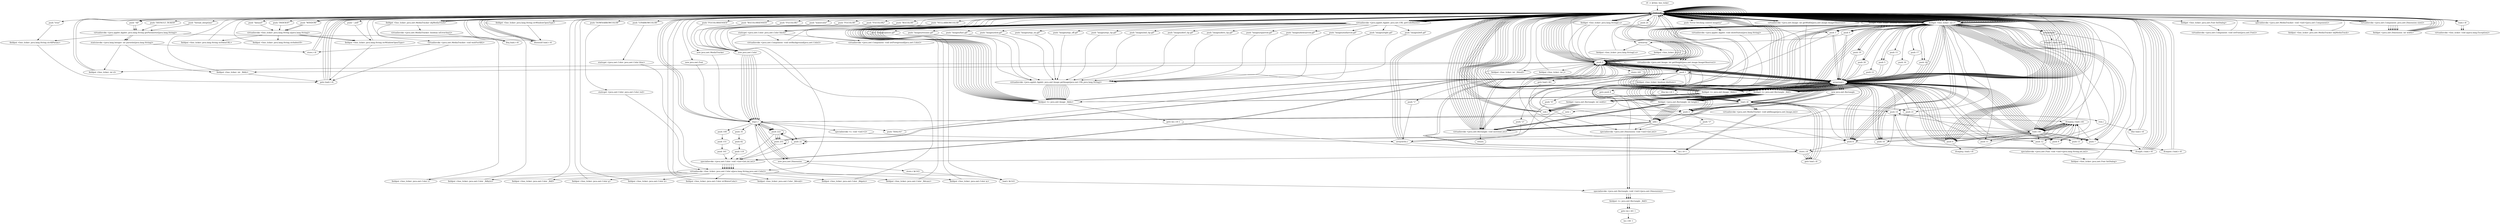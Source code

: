 digraph "" {
    "r0 := @this: bse_ticker"
    "load.r r0"
    "r0 := @this: bse_ticker"->"load.r r0";
    "push 0"
    "load.r r0"->"push 0";
    "fieldput <bse_ticker: int _fldnull>"
    "push 0"->"fieldput <bse_ticker: int _fldnull>";
    "fieldput <bse_ticker: int _fldnull>"->"load.r r0";
    "load.r r0"->"push 0";
    "fieldput <bse_ticker: int j>"
    "push 0"->"fieldput <bse_ticker: int j>";
    "fieldput <bse_ticker: int j>"->"load.r r0";
    "load.r r0"->"push 0";
    "fieldput <bse_ticker: int d>"
    "push 0"->"fieldput <bse_ticker: int d>";
    "fieldput <bse_ticker: int d>"->"load.r r0";
    "load.r r0"->"push 0";
    "fieldput <bse_ticker: int _flddo>"
    "push 0"->"fieldput <bse_ticker: int _flddo>";
    "fieldput <bse_ticker: int _flddo>"->"load.r r0";
    "push \"All\""
    "load.r r0"->"push \"All\"";
    "virtualinvoke <java.applet.Applet: java.lang.String getParameter(java.lang.String)>"
    "push \"All\""->"virtualinvoke <java.applet.Applet: java.lang.String getParameter(java.lang.String)>";
    "ifnonnull load.r r0"
    "virtualinvoke <java.applet.Applet: java.lang.String getParameter(java.lang.String)>"->"ifnonnull load.r r0";
    "ifnonnull load.r r0"->"load.r r0";
    "push \"true\""
    "load.r r0"->"push \"true\"";
    "fieldput <bse_ticker: java.lang.String strAllParam>"
    "push \"true\""->"fieldput <bse_ticker: java.lang.String strAllParam>";
    "goto load.r r0"
    "fieldput <bse_ticker: java.lang.String strAllParam>"->"goto load.r r0";
    "goto load.r r0"->"load.r r0";
    "load.r r0"->"load.r r0";
    "push \"dataurl\""
    "load.r r0"->"push \"dataurl\"";
    "virtualinvoke <bse_ticker: java.lang.String a(java.lang.String)>"
    "push \"dataurl\""->"virtualinvoke <bse_ticker: java.lang.String a(java.lang.String)>";
    "fieldput <bse_ticker: java.lang.String strDataURL>"
    "virtualinvoke <bse_ticker: java.lang.String a(java.lang.String)>"->"fieldput <bse_ticker: java.lang.String strDataURL>";
    "fieldput <bse_ticker: java.lang.String strDataURL>"->"load.r r0";
    "load.r r0"->"load.r r0";
    "push \"INDEXOF\""
    "load.r r0"->"push \"INDEXOF\"";
    "push \"INDEXOF\""->"virtualinvoke <bse_ticker: java.lang.String a(java.lang.String)>";
    "fieldput <bse_ticker: java.lang.String strIndexOf>"
    "virtualinvoke <bse_ticker: java.lang.String a(java.lang.String)>"->"fieldput <bse_ticker: java.lang.String strIndexOf>";
    "fieldput <bse_ticker: java.lang.String strIndexOf>"->"load.r r0";
    "load.r r0"->"load.r r0";
    "push \"UPARROWCOLOR\""
    "load.r r0"->"push \"UPARROWCOLOR\"";
    "staticget <java.awt.Color: java.awt.Color blue>"
    "push \"UPARROWCOLOR\""->"staticget <java.awt.Color: java.awt.Color blue>";
    "virtualinvoke <bse_ticker: java.awt.Color a(java.lang.String,java.awt.Color)>"
    "staticget <java.awt.Color: java.awt.Color blue>"->"virtualinvoke <bse_ticker: java.awt.Color a(java.lang.String,java.awt.Color)>";
    "fieldput <bse_ticker: java.awt.Color i>"
    "virtualinvoke <bse_ticker: java.awt.Color a(java.lang.String,java.awt.Color)>"->"fieldput <bse_ticker: java.awt.Color i>";
    "fieldput <bse_ticker: java.awt.Color i>"->"load.r r0";
    "load.r r0"->"load.r r0";
    "push \"DOWNARROWCOLOR\""
    "load.r r0"->"push \"DOWNARROWCOLOR\"";
    "staticget <java.awt.Color: java.awt.Color red>"
    "push \"DOWNARROWCOLOR\""->"staticget <java.awt.Color: java.awt.Color red>";
    "staticget <java.awt.Color: java.awt.Color red>"->"virtualinvoke <bse_ticker: java.awt.Color a(java.lang.String,java.awt.Color)>";
    "fieldput <bse_ticker: java.awt.Color _fldbyte>"
    "virtualinvoke <bse_ticker: java.awt.Color a(java.lang.String,java.awt.Color)>"->"fieldput <bse_ticker: java.awt.Color _fldbyte>";
    "fieldput <bse_ticker: java.awt.Color _fldbyte>"->"load.r r0";
    "load.r r0"->"load.r r0";
    "push \"NULLARROWCOLOR\""
    "load.r r0"->"push \"NULLARROWCOLOR\"";
    "staticget <java.awt.Color: java.awt.Color black>"
    "push \"NULLARROWCOLOR\""->"staticget <java.awt.Color: java.awt.Color black>";
    "staticget <java.awt.Color: java.awt.Color black>"->"virtualinvoke <bse_ticker: java.awt.Color a(java.lang.String,java.awt.Color)>";
    "fieldput <bse_ticker: java.awt.Color _fldif>"
    "virtualinvoke <bse_ticker: java.awt.Color a(java.lang.String,java.awt.Color)>"->"fieldput <bse_ticker: java.awt.Color _fldif>";
    "fieldput <bse_ticker: java.awt.Color _fldif>"->"load.r r0";
    "load.r r0"->"load.r r0";
    "push \"FGCOLOR\""
    "load.r r0"->"push \"FGCOLOR\"";
    "new java.awt.Color"
    "push \"FGCOLOR\""->"new java.awt.Color";
    "dup1.r"
    "new java.awt.Color"->"dup1.r";
    "push 222"
    "dup1.r"->"push 222";
    "push 255"
    "push 222"->"push 255";
    "push 255"->"push 0";
    "specialinvoke <java.awt.Color: void <init>(int,int,int)>"
    "push 0"->"specialinvoke <java.awt.Color: void <init>(int,int,int)>";
    "specialinvoke <java.awt.Color: void <init>(int,int,int)>"->"virtualinvoke <bse_ticker: java.awt.Color a(java.lang.String,java.awt.Color)>";
    "fieldput <bse_ticker: java.awt.Color q>"
    "virtualinvoke <bse_ticker: java.awt.Color a(java.lang.String,java.awt.Color)>"->"fieldput <bse_ticker: java.awt.Color q>";
    "fieldput <bse_ticker: java.awt.Color q>"->"load.r r0";
    "load.r r0"->"load.r r0";
    "push \"FGCOLOR1\""
    "load.r r0"->"push \"FGCOLOR1\"";
    "push \"FGCOLOR1\""->"new java.awt.Color";
    "new java.awt.Color"->"dup1.r";
    "push 22"
    "dup1.r"->"push 22";
    "push 22"->"push 222";
    "push 222"->"push 222";
    "push 222"->"specialinvoke <java.awt.Color: void <init>(int,int,int)>";
    "specialinvoke <java.awt.Color: void <init>(int,int,int)>"->"virtualinvoke <bse_ticker: java.awt.Color a(java.lang.String,java.awt.Color)>";
    "fieldput <bse_ticker: java.awt.Color b>"
    "virtualinvoke <bse_ticker: java.awt.Color a(java.lang.String,java.awt.Color)>"->"fieldput <bse_ticker: java.awt.Color b>";
    "fieldput <bse_ticker: java.awt.Color b>"->"load.r r0";
    "load.r r0"->"load.r r0";
    "push \"watercolor\""
    "load.r r0"->"push \"watercolor\"";
    "push \"watercolor\""->"new java.awt.Color";
    "new java.awt.Color"->"dup1.r";
    "dup1.r"->"push 222";
    "push 222"->"push 255";
    "push 255"->"push 0";
    "push 0"->"specialinvoke <java.awt.Color: void <init>(int,int,int)>";
    "specialinvoke <java.awt.Color: void <init>(int,int,int)>"->"virtualinvoke <bse_ticker: java.awt.Color a(java.lang.String,java.awt.Color)>";
    "fieldput <bse_ticker: java.awt.Color strWaterColor>"
    "virtualinvoke <bse_ticker: java.awt.Color a(java.lang.String,java.awt.Color)>"->"fieldput <bse_ticker: java.awt.Color strWaterColor>";
    "fieldput <bse_ticker: java.awt.Color strWaterColor>"->"load.r r0";
    "load.r r0"->"load.r r0";
    "push \"FGCOLOR2\""
    "load.r r0"->"push \"FGCOLOR2\"";
    "push \"FGCOLOR2\""->"new java.awt.Color";
    "new java.awt.Color"->"dup1.r";
    "dup1.r"->"push 222";
    "push 222"->"push 22";
    "push 22"->"push 22";
    "push 22"->"specialinvoke <java.awt.Color: void <init>(int,int,int)>";
    "specialinvoke <java.awt.Color: void <init>(int,int,int)>"->"virtualinvoke <bse_ticker: java.awt.Color a(java.lang.String,java.awt.Color)>";
    "fieldput <bse_ticker: java.awt.Color _fldvoid>"
    "virtualinvoke <bse_ticker: java.awt.Color a(java.lang.String,java.awt.Color)>"->"fieldput <bse_ticker: java.awt.Color _fldvoid>";
    "fieldput <bse_ticker: java.awt.Color _fldvoid>"->"load.r r0";
    "load.r r0"->"load.r r0";
    "push \"BGCOLOR\""
    "load.r r0"->"push \"BGCOLOR\"";
    "push \"BGCOLOR\""->"new java.awt.Color";
    "new java.awt.Color"->"dup1.r";
    "push 100"
    "dup1.r"->"push 100";
    "push 151"
    "push 100"->"push 151";
    "push 161"
    "push 151"->"push 161";
    "push 161"->"specialinvoke <java.awt.Color: void <init>(int,int,int)>";
    "specialinvoke <java.awt.Color: void <init>(int,int,int)>"->"virtualinvoke <bse_ticker: java.awt.Color a(java.lang.String,java.awt.Color)>";
    "fieldput <bse_ticker: java.awt.Color _fldgoto>"
    "virtualinvoke <bse_ticker: java.awt.Color a(java.lang.String,java.awt.Color)>"->"fieldput <bse_ticker: java.awt.Color _fldgoto>";
    "fieldput <bse_ticker: java.awt.Color _fldgoto>"->"load.r r0";
    "load.r r0"->"load.r r0";
    "push \"FGCOLORSENSEX\""
    "load.r r0"->"push \"FGCOLORSENSEX\"";
    "push \"FGCOLORSENSEX\""->"new java.awt.Color";
    "new java.awt.Color"->"dup1.r";
    "dup1.r"->"push 222";
    "push 222"->"push 255";
    "push 255"->"push 255";
    "push 255"->"specialinvoke <java.awt.Color: void <init>(int,int,int)>";
    "specialinvoke <java.awt.Color: void <init>(int,int,int)>"->"virtualinvoke <bse_ticker: java.awt.Color a(java.lang.String,java.awt.Color)>";
    "fieldput <bse_ticker: java.awt.Color _fldcase>"
    "virtualinvoke <bse_ticker: java.awt.Color a(java.lang.String,java.awt.Color)>"->"fieldput <bse_ticker: java.awt.Color _fldcase>";
    "fieldput <bse_ticker: java.awt.Color _fldcase>"->"load.r r0";
    "load.r r0"->"load.r r0";
    "push \"BGCOLORSENSEX\""
    "load.r r0"->"push \"BGCOLORSENSEX\"";
    "push \"BGCOLORSENSEX\""->"new java.awt.Color";
    "new java.awt.Color"->"dup1.r";
    "push 35"
    "dup1.r"->"push 35";
    "push 82"
    "push 35"->"push 82";
    "push 119"
    "push 82"->"push 119";
    "push 119"->"specialinvoke <java.awt.Color: void <init>(int,int,int)>";
    "specialinvoke <java.awt.Color: void <init>(int,int,int)>"->"virtualinvoke <bse_ticker: java.awt.Color a(java.lang.String,java.awt.Color)>";
    "fieldput <bse_ticker: java.awt.Color m>"
    "virtualinvoke <bse_ticker: java.awt.Color a(java.lang.String,java.awt.Color)>"->"fieldput <bse_ticker: java.awt.Color m>";
    "fieldput <bse_ticker: java.awt.Color m>"->"load.r r0";
    "push 4"
    "load.r r0"->"push 4";
    "newarray"
    "push 4"->"newarray";
    "fieldput <bse_ticker: java.lang.String[] a>"
    "newarray"->"fieldput <bse_ticker: java.lang.String[] a>";
    "fieldput <bse_ticker: java.lang.String[] a>"->"load.r r0";
    "fieldget <bse_ticker: java.lang.String[] a>"
    "load.r r0"->"fieldget <bse_ticker: java.lang.String[] a>";
    "fieldget <bse_ticker: java.lang.String[] a>"->"push 0";
    "push \"1\""
    "push 0"->"push \"1\"";
    "arraywrite.r"
    "push \"1\""->"arraywrite.r";
    "arraywrite.r"->"load.r r0";
    "load.r r0"->"fieldget <bse_ticker: java.lang.String[] a>";
    "push 1"
    "fieldget <bse_ticker: java.lang.String[] a>"->"push 1";
    "push \"2\""
    "push 1"->"push \"2\"";
    "push \"2\""->"arraywrite.r";
    "arraywrite.r"->"load.r r0";
    "load.r r0"->"fieldget <bse_ticker: java.lang.String[] a>";
    "push 2"
    "fieldget <bse_ticker: java.lang.String[] a>"->"push 2";
    "push \"3\""
    "push 2"->"push \"3\"";
    "push \"3\""->"arraywrite.r";
    "arraywrite.r"->"load.r r0";
    "load.r r0"->"fieldget <bse_ticker: java.lang.String[] a>";
    "push 3"
    "fieldget <bse_ticker: java.lang.String[] a>"->"push 3";
    "push \"4\""
    "push 3"->"push \"4\"";
    "push \"4\""->"arraywrite.r";
    "arraywrite.r"->"load.r r0";
    "load.r r0"->"load.r r0";
    "push \"WINDOW\""
    "load.r r0"->"push \"WINDOW\"";
    "push \"WINDOW\""->"virtualinvoke <bse_ticker: java.lang.String a(java.lang.String)>";
    "fieldput <bse_ticker: java.lang.String strWindowOpenType>"
    "virtualinvoke <bse_ticker: java.lang.String a(java.lang.String)>"->"fieldput <bse_ticker: java.lang.String strWindowOpenType>";
    "fieldput <bse_ticker: java.lang.String strWindowOpenType>"->"load.r r0";
    "fieldget <bse_ticker: java.lang.String strWindowOpenType>"
    "load.r r0"->"fieldget <bse_ticker: java.lang.String strWindowOpenType>";
    "fieldget <bse_ticker: java.lang.String strWindowOpenType>"->"ifnonnull load.r r0";
    "ifnonnull load.r r0"->"load.r r0";
    "push \"_self\""
    "load.r r0"->"push \"_self\"";
    "push \"_self\""->"fieldput <bse_ticker: java.lang.String strWindowOpenType>";
    "fieldput <bse_ticker: java.lang.String strWindowOpenType>"->"goto load.r r0";
    "goto load.r r0"->"load.r r0";
    "load.r r0"->"load.r r0";
    "push \"DEFAULT_TICKER\""
    "load.r r0"->"push \"DEFAULT_TICKER\"";
    "push \"DEFAULT_TICKER\""->"virtualinvoke <java.applet.Applet: java.lang.String getParameter(java.lang.String)>";
    "staticinvoke <java.lang.Integer: int parseInt(java.lang.String)>"
    "virtualinvoke <java.applet.Applet: java.lang.String getParameter(java.lang.String)>"->"staticinvoke <java.lang.Integer: int parseInt(java.lang.String)>";
    "staticinvoke <java.lang.Integer: int parseInt(java.lang.String)>"->"fieldput <bse_ticker: int d>";
    "fieldput <bse_ticker: int d>"->"load.r r0";
    "load.r r0"->"load.r r0";
    "push \"thread_sleeptime\""
    "load.r r0"->"push \"thread_sleeptime\"";
    "push \"thread_sleeptime\""->"virtualinvoke <java.applet.Applet: java.lang.String getParameter(java.lang.String)>";
    "virtualinvoke <java.applet.Applet: java.lang.String getParameter(java.lang.String)>"->"staticinvoke <java.lang.Integer: int parseInt(java.lang.String)>";
    "staticinvoke <java.lang.Integer: int parseInt(java.lang.String)>"->"fieldput <bse_ticker: int _flddo>";
    "fieldput <bse_ticker: int _flddo>"->"goto load.r r0";
    "goto load.r r0"->"load.r r0";
    "new java.awt.Font"
    "load.r r0"->"new java.awt.Font";
    "new java.awt.Font"->"dup1.r";
    "push \"DIALOG\""
    "dup1.r"->"push \"DIALOG\"";
    "push \"DIALOG\""->"push 0";
    "push 12"
    "push 0"->"push 12";
    "specialinvoke <java.awt.Font: void <init>(java.lang.String,int,int)>"
    "push 12"->"specialinvoke <java.awt.Font: void <init>(java.lang.String,int,int)>";
    "fieldput <bse_ticker: java.awt.Font fntDialog>"
    "specialinvoke <java.awt.Font: void <init>(java.lang.String,int,int)>"->"fieldput <bse_ticker: java.awt.Font fntDialog>";
    "fieldput <bse_ticker: java.awt.Font fntDialog>"->"load.r r0";
    "load.r r0"->"load.r r0";
    "fieldget <bse_ticker: java.awt.Font fntDialog>"
    "load.r r0"->"fieldget <bse_ticker: java.awt.Font fntDialog>";
    "virtualinvoke <java.awt.Component: void setFont(java.awt.Font)>"
    "fieldget <bse_ticker: java.awt.Font fntDialog>"->"virtualinvoke <java.awt.Component: void setFont(java.awt.Font)>";
    "virtualinvoke <java.awt.Component: void setFont(java.awt.Font)>"->"load.r r0";
    "load.r r0"->"staticget <java.awt.Color: java.awt.Color black>";
    "virtualinvoke <java.awt.Component: void setBackground(java.awt.Color)>"
    "staticget <java.awt.Color: java.awt.Color black>"->"virtualinvoke <java.awt.Component: void setBackground(java.awt.Color)>";
    "virtualinvoke <java.awt.Component: void setBackground(java.awt.Color)>"->"load.r r0";
    "load.r r0"->"staticget <java.awt.Color: java.awt.Color black>";
    "virtualinvoke <java.awt.Component: void setForeground(java.awt.Color)>"
    "staticget <java.awt.Color: java.awt.Color black>"->"virtualinvoke <java.awt.Component: void setForeground(java.awt.Color)>";
    "virtualinvoke <java.awt.Component: void setForeground(java.awt.Color)>"->"load.r r0";
    "new java.awt.MediaTracker"
    "load.r r0"->"new java.awt.MediaTracker";
    "new java.awt.MediaTracker"->"dup1.r";
    "dup1.r"->"load.r r0";
    "specialinvoke <java.awt.MediaTracker: void <init>(java.awt.Component)>"
    "load.r r0"->"specialinvoke <java.awt.MediaTracker: void <init>(java.awt.Component)>";
    "fieldput <bse_ticker: java.awt.MediaTracker objMediaTrack>"
    "specialinvoke <java.awt.MediaTracker: void <init>(java.awt.Component)>"->"fieldput <bse_ticker: java.awt.MediaTracker objMediaTrack>";
    "fieldput <bse_ticker: java.awt.MediaTracker objMediaTrack>"->"load.r r0";
    "push 24"
    "load.r r0"->"push 24";
    "push 24"->"newarray";
    "fieldput <bse_ticker: c[] c>"
    "newarray"->"fieldput <bse_ticker: c[] c>";
    "fieldput <bse_ticker: c[] c>"->"push 0";
    "store.i i0"
    "push 0"->"store.i i0";
    "goto load.i i0"
    "store.i i0"->"goto load.i i0";
    "load.i i0"
    "goto load.i i0"->"load.i i0";
    "load.i i0"->"load.r r0";
    "fieldget <bse_ticker: c[] c>"
    "load.r r0"->"fieldget <bse_ticker: c[] c>";
    "arraylength"
    "fieldget <bse_ticker: c[] c>"->"arraylength";
    "ifcmplt.i load.r r0"
    "arraylength"->"ifcmplt.i load.r r0";
    "ifcmplt.i load.r r0"->"load.r r0";
    "load.r r0"->"fieldget <bse_ticker: c[] c>";
    "fieldget <bse_ticker: c[] c>"->"push 0";
    "arrayread.r"
    "push 0"->"arrayread.r";
    "arrayread.r"->"load.r r0";
    "load.r r0"->"load.r r0";
    "virtualinvoke <java.applet.Applet: java.net.URL getCodeBase()>"
    "load.r r0"->"virtualinvoke <java.applet.Applet: java.net.URL getCodeBase()>";
    "push \"images/right.gif\""
    "virtualinvoke <java.applet.Applet: java.net.URL getCodeBase()>"->"push \"images/right.gif\"";
    "virtualinvoke <java.applet.Applet: java.awt.Image getImage(java.net.URL,java.lang.String)>"
    "push \"images/right.gif\""->"virtualinvoke <java.applet.Applet: java.awt.Image getImage(java.net.URL,java.lang.String)>";
    "fieldput <c: java.awt.Image _flddo>"
    "virtualinvoke <java.applet.Applet: java.awt.Image getImage(java.net.URL,java.lang.String)>"->"fieldput <c: java.awt.Image _flddo>";
    "fieldput <c: java.awt.Image _flddo>"->"load.r r0";
    "load.r r0"->"fieldget <bse_ticker: c[] c>";
    "fieldget <bse_ticker: c[] c>"->"push 1";
    "push 1"->"arrayread.r";
    "arrayread.r"->"load.r r0";
    "load.r r0"->"load.r r0";
    "load.r r0"->"virtualinvoke <java.applet.Applet: java.net.URL getCodeBase()>";
    "push \"images/left.gif\""
    "virtualinvoke <java.applet.Applet: java.net.URL getCodeBase()>"->"push \"images/left.gif\"";
    "push \"images/left.gif\""->"virtualinvoke <java.applet.Applet: java.awt.Image getImage(java.net.URL,java.lang.String)>";
    "virtualinvoke <java.applet.Applet: java.awt.Image getImage(java.net.URL,java.lang.String)>"->"fieldput <c: java.awt.Image _flddo>";
    "fieldput <c: java.awt.Image _flddo>"->"load.r r0";
    "load.r r0"->"fieldget <bse_ticker: c[] c>";
    "fieldget <bse_ticker: c[] c>"->"push 2";
    "push 2"->"arrayread.r";
    "arrayread.r"->"load.r r0";
    "load.r r0"->"load.r r0";
    "load.r r0"->"virtualinvoke <java.applet.Applet: java.net.URL getCodeBase()>";
    "push \"images/pause.gif\""
    "virtualinvoke <java.applet.Applet: java.net.URL getCodeBase()>"->"push \"images/pause.gif\"";
    "push \"images/pause.gif\""->"virtualinvoke <java.applet.Applet: java.awt.Image getImage(java.net.URL,java.lang.String)>";
    "virtualinvoke <java.applet.Applet: java.awt.Image getImage(java.net.URL,java.lang.String)>"->"fieldput <c: java.awt.Image _flddo>";
    "fieldput <c: java.awt.Image _flddo>"->"load.r r0";
    "load.r r0"->"fieldget <bse_ticker: c[] c>";
    "fieldget <bse_ticker: c[] c>"->"push 3";
    "push 3"->"arrayread.r";
    "arrayread.r"->"load.r r0";
    "load.r r0"->"load.r r0";
    "load.r r0"->"virtualinvoke <java.applet.Applet: java.net.URL getCodeBase()>";
    "push \"images/resume.gif\""
    "virtualinvoke <java.applet.Applet: java.net.URL getCodeBase()>"->"push \"images/resume.gif\"";
    "push \"images/resume.gif\""->"virtualinvoke <java.applet.Applet: java.awt.Image getImage(java.net.URL,java.lang.String)>";
    "virtualinvoke <java.applet.Applet: java.awt.Image getImage(java.net.URL,java.lang.String)>"->"fieldput <c: java.awt.Image _flddo>";
    "fieldput <c: java.awt.Image _flddo>"->"load.r r0";
    "load.r r0"->"fieldget <bse_ticker: c[] c>";
    "fieldget <bse_ticker: c[] c>"->"push 4";
    "push 4"->"arrayread.r";
    "arrayread.r"->"load.r r0";
    "load.r r0"->"load.r r0";
    "load.r r0"->"virtualinvoke <java.applet.Applet: java.net.URL getCodeBase()>";
    "push \"images/fast.gif\""
    "virtualinvoke <java.applet.Applet: java.net.URL getCodeBase()>"->"push \"images/fast.gif\"";
    "push \"images/fast.gif\""->"virtualinvoke <java.applet.Applet: java.awt.Image getImage(java.net.URL,java.lang.String)>";
    "virtualinvoke <java.applet.Applet: java.awt.Image getImage(java.net.URL,java.lang.String)>"->"fieldput <c: java.awt.Image _flddo>";
    "fieldput <c: java.awt.Image _flddo>"->"load.r r0";
    "load.r r0"->"fieldget <bse_ticker: c[] c>";
    "push 5"
    "fieldget <bse_ticker: c[] c>"->"push 5";
    "push 5"->"arrayread.r";
    "arrayread.r"->"load.r r0";
    "load.r r0"->"load.r r0";
    "load.r r0"->"virtualinvoke <java.applet.Applet: java.net.URL getCodeBase()>";
    "push \"images/slow.gif\""
    "virtualinvoke <java.applet.Applet: java.net.URL getCodeBase()>"->"push \"images/slow.gif\"";
    "push \"images/slow.gif\""->"virtualinvoke <java.applet.Applet: java.awt.Image getImage(java.net.URL,java.lang.String)>";
    "virtualinvoke <java.applet.Applet: java.awt.Image getImage(java.net.URL,java.lang.String)>"->"fieldput <c: java.awt.Image _flddo>";
    "fieldput <c: java.awt.Image _flddo>"->"load.r r0";
    "load.r r0"->"fieldget <bse_ticker: c[] c>";
    "push 6"
    "fieldget <bse_ticker: c[] c>"->"push 6";
    "push 6"->"arrayread.r";
    "arrayread.r"->"load.r r0";
    "load.r r0"->"load.r r0";
    "load.r r0"->"virtualinvoke <java.applet.Applet: java.net.URL getCodeBase()>";
    "push \"images/equ_on.gif\""
    "virtualinvoke <java.applet.Applet: java.net.URL getCodeBase()>"->"push \"images/equ_on.gif\"";
    "push \"images/equ_on.gif\""->"virtualinvoke <java.applet.Applet: java.awt.Image getImage(java.net.URL,java.lang.String)>";
    "virtualinvoke <java.applet.Applet: java.awt.Image getImage(java.net.URL,java.lang.String)>"->"fieldput <c: java.awt.Image _flddo>";
    "fieldput <c: java.awt.Image _flddo>"->"load.r r0";
    "load.r r0"->"fieldget <bse_ticker: c[] c>";
    "push 7"
    "fieldget <bse_ticker: c[] c>"->"push 7";
    "push 7"->"arrayread.r";
    "arrayread.r"->"load.r r0";
    "load.r r0"->"load.r r0";
    "load.r r0"->"virtualinvoke <java.applet.Applet: java.net.URL getCodeBase()>";
    "push \"images/equ_off.gif\""
    "virtualinvoke <java.applet.Applet: java.net.URL getCodeBase()>"->"push \"images/equ_off.gif\"";
    "push \"images/equ_off.gif\""->"virtualinvoke <java.applet.Applet: java.awt.Image getImage(java.net.URL,java.lang.String)>";
    "virtualinvoke <java.applet.Applet: java.awt.Image getImage(java.net.URL,java.lang.String)>"->"fieldput <c: java.awt.Image _flddo>";
    "fieldput <c: java.awt.Image _flddo>"->"load.r r0";
    "load.r r0"->"fieldget <bse_ticker: c[] c>";
    "push 14"
    "fieldget <bse_ticker: c[] c>"->"push 14";
    "push 14"->"arrayread.r";
    "arrayread.r"->"load.r r0";
    "load.r r0"->"load.r r0";
    "load.r r0"->"virtualinvoke <java.applet.Applet: java.net.URL getCodeBase()>";
    "push \"images/equ_tip.gif\""
    "virtualinvoke <java.applet.Applet: java.net.URL getCodeBase()>"->"push \"images/equ_tip.gif\"";
    "push \"images/equ_tip.gif\""->"virtualinvoke <java.applet.Applet: java.awt.Image getImage(java.net.URL,java.lang.String)>";
    "virtualinvoke <java.applet.Applet: java.awt.Image getImage(java.net.URL,java.lang.String)>"->"fieldput <c: java.awt.Image _flddo>";
    "fieldput <c: java.awt.Image _flddo>"->"load.r r0";
    "load.r r0"->"fieldget <bse_ticker: c[] c>";
    "push 15"
    "fieldget <bse_ticker: c[] c>"->"push 15";
    "push 15"->"arrayread.r";
    "arrayread.r"->"load.r r0";
    "load.r r0"->"load.r r0";
    "load.r r0"->"virtualinvoke <java.applet.Applet: java.net.URL getCodeBase()>";
    "push \"images/ind_tip.gif\""
    "virtualinvoke <java.applet.Applet: java.net.URL getCodeBase()>"->"push \"images/ind_tip.gif\"";
    "push \"images/ind_tip.gif\""->"virtualinvoke <java.applet.Applet: java.awt.Image getImage(java.net.URL,java.lang.String)>";
    "virtualinvoke <java.applet.Applet: java.awt.Image getImage(java.net.URL,java.lang.String)>"->"fieldput <c: java.awt.Image _flddo>";
    "fieldput <c: java.awt.Image _flddo>"->"load.r r0";
    "load.r r0"->"fieldget <bse_ticker: c[] c>";
    "push 16"
    "fieldget <bse_ticker: c[] c>"->"push 16";
    "push 16"->"arrayread.r";
    "arrayread.r"->"load.r r0";
    "load.r r0"->"load.r r0";
    "load.r r0"->"virtualinvoke <java.applet.Applet: java.net.URL getCodeBase()>";
    "push \"images/derf_tip.gif\""
    "virtualinvoke <java.applet.Applet: java.net.URL getCodeBase()>"->"push \"images/derf_tip.gif\"";
    "push \"images/derf_tip.gif\""->"virtualinvoke <java.applet.Applet: java.awt.Image getImage(java.net.URL,java.lang.String)>";
    "virtualinvoke <java.applet.Applet: java.awt.Image getImage(java.net.URL,java.lang.String)>"->"fieldput <c: java.awt.Image _flddo>";
    "fieldput <c: java.awt.Image _flddo>"->"load.r r0";
    "load.r r0"->"fieldget <bse_ticker: c[] c>";
    "push 17"
    "fieldget <bse_ticker: c[] c>"->"push 17";
    "push 17"->"arrayread.r";
    "arrayread.r"->"load.r r0";
    "load.r r0"->"load.r r0";
    "load.r r0"->"virtualinvoke <java.applet.Applet: java.net.URL getCodeBase()>";
    "push \"images/dero_tip.gif\""
    "virtualinvoke <java.applet.Applet: java.net.URL getCodeBase()>"->"push \"images/dero_tip.gif\"";
    "push \"images/dero_tip.gif\""->"virtualinvoke <java.applet.Applet: java.awt.Image getImage(java.net.URL,java.lang.String)>";
    "virtualinvoke <java.applet.Applet: java.awt.Image getImage(java.net.URL,java.lang.String)>"->"fieldput <c: java.awt.Image _flddo>";
    "fieldput <c: java.awt.Image _flddo>"->"load.r r0";
    "load.r r0"->"fieldget <bse_ticker: c[] c>";
    "push 18"
    "fieldget <bse_ticker: c[] c>"->"push 18";
    "push 18"->"arrayread.r";
    "arrayread.r"->"load.r r0";
    "load.r r0"->"load.r r0";
    "load.r r0"->"virtualinvoke <java.applet.Applet: java.net.URL getCodeBase()>";
    "push \"images/uparrow.gif\""
    "virtualinvoke <java.applet.Applet: java.net.URL getCodeBase()>"->"push \"images/uparrow.gif\"";
    "push \"images/uparrow.gif\""->"virtualinvoke <java.applet.Applet: java.awt.Image getImage(java.net.URL,java.lang.String)>";
    "virtualinvoke <java.applet.Applet: java.awt.Image getImage(java.net.URL,java.lang.String)>"->"fieldput <c: java.awt.Image _flddo>";
    "fieldput <c: java.awt.Image _flddo>"->"load.r r0";
    "load.r r0"->"fieldget <bse_ticker: c[] c>";
    "push 19"
    "fieldget <bse_ticker: c[] c>"->"push 19";
    "push 19"->"arrayread.r";
    "arrayread.r"->"load.r r0";
    "load.r r0"->"load.r r0";
    "load.r r0"->"virtualinvoke <java.applet.Applet: java.net.URL getCodeBase()>";
    "push \"images/downarrow.gif\""
    "virtualinvoke <java.applet.Applet: java.net.URL getCodeBase()>"->"push \"images/downarrow.gif\"";
    "push \"images/downarrow.gif\""->"virtualinvoke <java.applet.Applet: java.awt.Image getImage(java.net.URL,java.lang.String)>";
    "virtualinvoke <java.applet.Applet: java.awt.Image getImage(java.net.URL,java.lang.String)>"->"fieldput <c: java.awt.Image _flddo>";
    "fieldput <c: java.awt.Image _flddo>"->"load.r r0";
    "load.r r0"->"fieldget <bse_ticker: c[] c>";
    "push 20"
    "fieldget <bse_ticker: c[] c>"->"push 20";
    "push 20"->"arrayread.r";
    "arrayread.r"->"load.r r0";
    "load.r r0"->"load.r r0";
    "load.r r0"->"virtualinvoke <java.applet.Applet: java.net.URL getCodeBase()>";
    "push \"images/nullarrow.gif\""
    "virtualinvoke <java.applet.Applet: java.net.URL getCodeBase()>"->"push \"images/nullarrow.gif\"";
    "push \"images/nullarrow.gif\""->"virtualinvoke <java.applet.Applet: java.awt.Image getImage(java.net.URL,java.lang.String)>";
    "virtualinvoke <java.applet.Applet: java.awt.Image getImage(java.net.URL,java.lang.String)>"->"fieldput <c: java.awt.Image _flddo>";
    "fieldput <c: java.awt.Image _flddo>"->"push 0";
    "push 0"->"store.i i0";
    "store.i i0"->"goto load.i i0";
    "goto load.i i0"->"load.i i0";
    "push 8"
    "load.i i0"->"push 8";
    "push 8"->"ifcmplt.i load.r r0";
    "ifcmplt.i load.r r0"->"push 14";
    "push 14"->"store.i i0";
    "store.i i0"->"goto load.i i0";
    "goto load.i i0"->"load.i i0";
    "push 21"
    "load.i i0"->"push 21";
    "push 21"->"ifcmplt.i load.r r0";
    "ifcmplt.i load.r r0"->"load.r r0";
    "fieldget <bse_ticker: java.awt.MediaTracker objMediaTrack>"
    "load.r r0"->"fieldget <bse_ticker: java.awt.MediaTracker objMediaTrack>";
    "virtualinvoke <java.awt.MediaTracker: void waitForAll()>"
    "fieldget <bse_ticker: java.awt.MediaTracker objMediaTrack>"->"virtualinvoke <java.awt.MediaTracker: void waitForAll()>";
    "virtualinvoke <java.awt.MediaTracker: void waitForAll()>"->"goto load.r r0";
    "goto load.r r0"->"load.r r0";
    "load.r r0"->"fieldget <bse_ticker: java.awt.MediaTracker objMediaTrack>";
    "virtualinvoke <java.awt.MediaTracker: boolean isErrorAny()>"
    "fieldget <bse_ticker: java.awt.MediaTracker objMediaTrack>"->"virtualinvoke <java.awt.MediaTracker: boolean isErrorAny()>";
    "ifeq load.r r0"
    "virtualinvoke <java.awt.MediaTracker: boolean isErrorAny()>"->"ifeq load.r r0";
    "ifeq load.r r0"->"load.r r0";
    "push \"Error fetching control image(s)\""
    "load.r r0"->"push \"Error fetching control image(s)\"";
    "virtualinvoke <java.applet.Applet: void showStatus(java.lang.String)>"
    "push \"Error fetching control image(s)\""->"virtualinvoke <java.applet.Applet: void showStatus(java.lang.String)>";
    "goto push 8"
    "virtualinvoke <java.applet.Applet: void showStatus(java.lang.String)>"->"goto push 8";
    "goto push 8"->"push 8";
    "push 8"->"store.i i0";
    "store.i i0"->"goto load.i i0";
    "goto load.i i0"->"load.i i0";
    "load.i i0"->"push 14";
    "push 14"->"ifcmplt.i load.r r0";
    "ifcmplt.i load.r r0"->"load.r r0";
    "load.r r0"->"fieldget <bse_ticker: c[] c>";
    "fieldget <bse_ticker: c[] c>"->"push 21";
    "push 21"->"arrayread.r";
    "arrayread.r"->"load.r r0";
    "load.r r0"->"fieldget <bse_ticker: c[] c>";
    "fieldget <bse_ticker: c[] c>"->"push 18";
    "push 18"->"arrayread.r";
    "fieldget <c: java.awt.Image _flddo>"
    "arrayread.r"->"fieldget <c: java.awt.Image _flddo>";
    "fieldget <c: java.awt.Image _flddo>"->"fieldput <c: java.awt.Image _flddo>";
    "fieldput <c: java.awt.Image _flddo>"->"load.r r0";
    "load.r r0"->"fieldget <bse_ticker: c[] c>";
    "fieldget <bse_ticker: c[] c>"->"push 22";
    "push 22"->"arrayread.r";
    "arrayread.r"->"load.r r0";
    "load.r r0"->"fieldget <bse_ticker: c[] c>";
    "fieldget <bse_ticker: c[] c>"->"push 19";
    "push 19"->"arrayread.r";
    "arrayread.r"->"fieldget <c: java.awt.Image _flddo>";
    "fieldget <c: java.awt.Image _flddo>"->"fieldput <c: java.awt.Image _flddo>";
    "fieldput <c: java.awt.Image _flddo>"->"load.r r0";
    "load.r r0"->"fieldget <bse_ticker: c[] c>";
    "push 23"
    "fieldget <bse_ticker: c[] c>"->"push 23";
    "push 23"->"arrayread.r";
    "arrayread.r"->"load.r r0";
    "load.r r0"->"fieldget <bse_ticker: c[] c>";
    "fieldget <bse_ticker: c[] c>"->"push 20";
    "push 20"->"arrayread.r";
    "arrayread.r"->"fieldget <c: java.awt.Image _flddo>";
    "fieldget <c: java.awt.Image _flddo>"->"fieldput <c: java.awt.Image _flddo>";
    "fieldput <c: java.awt.Image _flddo>"->"push 0";
    "store.i i61"
    "push 0"->"store.i i61";
    "goto load.i i61"
    "store.i i61"->"goto load.i i61";
    "load.i i61"
    "goto load.i i61"->"load.i i61";
    "load.i i61"->"load.r r0";
    "load.r r0"->"fieldget <bse_ticker: c[] c>";
    "fieldget <bse_ticker: c[] c>"->"arraylength";
    "ifcmplt.i load.i i61"
    "arraylength"->"ifcmplt.i load.i i61";
    "ifcmplt.i load.i i61"->"load.r r0";
    "load.r r0"->"fieldget <bse_ticker: c[] c>";
    "fieldget <bse_ticker: c[] c>"->"push 0";
    "push 0"->"arrayread.r";
    "fieldget <c: java.awt.Rectangle _fldif>"
    "arrayread.r"->"fieldget <c: java.awt.Rectangle _fldif>";
    "fieldget <c: java.awt.Rectangle _fldif>"->"load.r r0";
    "virtualinvoke <java.awt.Component: java.awt.Dimension size()>"
    "load.r r0"->"virtualinvoke <java.awt.Component: java.awt.Dimension size()>";
    "fieldget <java.awt.Dimension: int width>"
    "virtualinvoke <java.awt.Component: java.awt.Dimension size()>"->"fieldget <java.awt.Dimension: int width>";
    "fieldget <java.awt.Dimension: int width>"->"load.r r0";
    "load.r r0"->"fieldget <bse_ticker: c[] c>";
    "fieldget <bse_ticker: c[] c>"->"push 0";
    "push 0"->"arrayread.r";
    "arrayread.r"->"fieldget <c: java.awt.Rectangle _fldif>";
    "fieldget <java.awt.Rectangle: int width>"
    "fieldget <c: java.awt.Rectangle _fldif>"->"fieldget <java.awt.Rectangle: int width>";
    "sub.i"
    "fieldget <java.awt.Rectangle: int width>"->"sub.i";
    "sub.i"->"push 0";
    "virtualinvoke <java.awt.Rectangle: void move(int,int)>"
    "push 0"->"virtualinvoke <java.awt.Rectangle: void move(int,int)>";
    "virtualinvoke <java.awt.Rectangle: void move(int,int)>"->"load.r r0";
    "load.r r0"->"fieldget <bse_ticker: c[] c>";
    "fieldget <bse_ticker: c[] c>"->"push 1";
    "push 1"->"arrayread.r";
    "arrayread.r"->"fieldget <c: java.awt.Rectangle _fldif>";
    "fieldget <c: java.awt.Rectangle _fldif>"->"load.r r0";
    "load.r r0"->"virtualinvoke <java.awt.Component: java.awt.Dimension size()>";
    "virtualinvoke <java.awt.Component: java.awt.Dimension size()>"->"fieldget <java.awt.Dimension: int width>";
    "fieldget <java.awt.Dimension: int width>"->"load.r r0";
    "load.r r0"->"fieldget <bse_ticker: c[] c>";
    "fieldget <bse_ticker: c[] c>"->"push 0";
    "push 0"->"arrayread.r";
    "arrayread.r"->"fieldget <c: java.awt.Rectangle _fldif>";
    "fieldget <c: java.awt.Rectangle _fldif>"->"fieldget <java.awt.Rectangle: int width>";
    "fieldget <java.awt.Rectangle: int width>"->"sub.i";
    "sub.i"->"push 0";
    "push 0"->"virtualinvoke <java.awt.Rectangle: void move(int,int)>";
    "virtualinvoke <java.awt.Rectangle: void move(int,int)>"->"load.r r0";
    "load.r r0"->"fieldget <bse_ticker: c[] c>";
    "fieldget <bse_ticker: c[] c>"->"push 2";
    "push 2"->"arrayread.r";
    "arrayread.r"->"fieldget <c: java.awt.Rectangle _fldif>";
    "fieldget <c: java.awt.Rectangle _fldif>"->"load.r r0";
    "load.r r0"->"virtualinvoke <java.awt.Component: java.awt.Dimension size()>";
    "virtualinvoke <java.awt.Component: java.awt.Dimension size()>"->"fieldget <java.awt.Dimension: int width>";
    "fieldget <java.awt.Dimension: int width>"->"load.r r0";
    "load.r r0"->"fieldget <bse_ticker: c[] c>";
    "fieldget <bse_ticker: c[] c>"->"push 0";
    "push 0"->"arrayread.r";
    "arrayread.r"->"fieldget <c: java.awt.Rectangle _fldif>";
    "fieldget <c: java.awt.Rectangle _fldif>"->"fieldget <java.awt.Rectangle: int width>";
    "fieldget <java.awt.Rectangle: int width>"->"sub.i";
    "sub.i"->"load.r r0";
    "load.r r0"->"fieldget <bse_ticker: c[] c>";
    "fieldget <bse_ticker: c[] c>"->"push 0";
    "push 0"->"arrayread.r";
    "arrayread.r"->"fieldget <c: java.awt.Rectangle _fldif>";
    "fieldget <java.awt.Rectangle: int height>"
    "fieldget <c: java.awt.Rectangle _fldif>"->"fieldget <java.awt.Rectangle: int height>";
    "fieldget <java.awt.Rectangle: int height>"->"virtualinvoke <java.awt.Rectangle: void move(int,int)>";
    "virtualinvoke <java.awt.Rectangle: void move(int,int)>"->"load.r r0";
    "load.r r0"->"fieldget <bse_ticker: c[] c>";
    "fieldget <bse_ticker: c[] c>"->"push 3";
    "push 3"->"arrayread.r";
    "arrayread.r"->"fieldget <c: java.awt.Rectangle _fldif>";
    "fieldget <c: java.awt.Rectangle _fldif>"->"load.r r0";
    "load.r r0"->"virtualinvoke <java.awt.Component: java.awt.Dimension size()>";
    "virtualinvoke <java.awt.Component: java.awt.Dimension size()>"->"fieldget <java.awt.Dimension: int width>";
    "fieldget <java.awt.Dimension: int width>"->"load.r r0";
    "load.r r0"->"fieldget <bse_ticker: c[] c>";
    "fieldget <bse_ticker: c[] c>"->"push 0";
    "push 0"->"arrayread.r";
    "arrayread.r"->"fieldget <c: java.awt.Rectangle _fldif>";
    "fieldget <c: java.awt.Rectangle _fldif>"->"fieldget <java.awt.Rectangle: int width>";
    "fieldget <java.awt.Rectangle: int width>"->"sub.i";
    "sub.i"->"load.r r0";
    "load.r r0"->"fieldget <bse_ticker: c[] c>";
    "fieldget <bse_ticker: c[] c>"->"push 0";
    "push 0"->"arrayread.r";
    "arrayread.r"->"fieldget <c: java.awt.Rectangle _fldif>";
    "fieldget <c: java.awt.Rectangle _fldif>"->"fieldget <java.awt.Rectangle: int height>";
    "fieldget <java.awt.Rectangle: int height>"->"virtualinvoke <java.awt.Rectangle: void move(int,int)>";
    "virtualinvoke <java.awt.Rectangle: void move(int,int)>"->"load.r r0";
    "load.r r0"->"fieldget <bse_ticker: c[] c>";
    "fieldget <bse_ticker: c[] c>"->"push 4";
    "push 4"->"arrayread.r";
    "arrayread.r"->"fieldget <c: java.awt.Rectangle _fldif>";
    "fieldget <c: java.awt.Rectangle _fldif>"->"load.r r0";
    "load.r r0"->"virtualinvoke <java.awt.Component: java.awt.Dimension size()>";
    "virtualinvoke <java.awt.Component: java.awt.Dimension size()>"->"fieldget <java.awt.Dimension: int width>";
    "fieldget <java.awt.Dimension: int width>"->"load.r r0";
    "load.r r0"->"fieldget <bse_ticker: c[] c>";
    "fieldget <bse_ticker: c[] c>"->"push 0";
    "push 0"->"arrayread.r";
    "arrayread.r"->"fieldget <c: java.awt.Rectangle _fldif>";
    "fieldget <c: java.awt.Rectangle _fldif>"->"fieldget <java.awt.Rectangle: int width>";
    "fieldget <java.awt.Rectangle: int width>"->"sub.i";
    "sub.i"->"load.r r0";
    "load.r r0"->"fieldget <bse_ticker: c[] c>";
    "fieldget <bse_ticker: c[] c>"->"push 0";
    "push 0"->"arrayread.r";
    "arrayread.r"->"fieldget <c: java.awt.Rectangle _fldif>";
    "fieldget <c: java.awt.Rectangle _fldif>"->"fieldget <java.awt.Rectangle: int height>";
    "fieldget <java.awt.Rectangle: int height>"->"load.r r0";
    "load.r r0"->"fieldget <bse_ticker: c[] c>";
    "fieldget <bse_ticker: c[] c>"->"push 2";
    "push 2"->"arrayread.r";
    "arrayread.r"->"fieldget <c: java.awt.Rectangle _fldif>";
    "fieldget <c: java.awt.Rectangle _fldif>"->"fieldget <java.awt.Rectangle: int height>";
    "add.i"
    "fieldget <java.awt.Rectangle: int height>"->"add.i";
    "add.i"->"virtualinvoke <java.awt.Rectangle: void move(int,int)>";
    "virtualinvoke <java.awt.Rectangle: void move(int,int)>"->"load.r r0";
    "load.r r0"->"fieldget <bse_ticker: c[] c>";
    "fieldget <bse_ticker: c[] c>"->"push 5";
    "push 5"->"arrayread.r";
    "arrayread.r"->"fieldget <c: java.awt.Rectangle _fldif>";
    "fieldget <c: java.awt.Rectangle _fldif>"->"load.r r0";
    "load.r r0"->"virtualinvoke <java.awt.Component: java.awt.Dimension size()>";
    "virtualinvoke <java.awt.Component: java.awt.Dimension size()>"->"fieldget <java.awt.Dimension: int width>";
    "fieldget <java.awt.Dimension: int width>"->"load.r r0";
    "load.r r0"->"fieldget <bse_ticker: c[] c>";
    "fieldget <bse_ticker: c[] c>"->"push 0";
    "push 0"->"arrayread.r";
    "arrayread.r"->"fieldget <c: java.awt.Rectangle _fldif>";
    "fieldget <c: java.awt.Rectangle _fldif>"->"fieldget <java.awt.Rectangle: int width>";
    "fieldget <java.awt.Rectangle: int width>"->"sub.i";
    "sub.i"->"load.r r0";
    "load.r r0"->"fieldget <bse_ticker: c[] c>";
    "fieldget <bse_ticker: c[] c>"->"push 0";
    "push 0"->"arrayread.r";
    "arrayread.r"->"fieldget <c: java.awt.Rectangle _fldif>";
    "fieldget <c: java.awt.Rectangle _fldif>"->"fieldget <java.awt.Rectangle: int height>";
    "fieldget <java.awt.Rectangle: int height>"->"load.r r0";
    "load.r r0"->"fieldget <bse_ticker: c[] c>";
    "fieldget <bse_ticker: c[] c>"->"push 2";
    "push 2"->"arrayread.r";
    "arrayread.r"->"fieldget <c: java.awt.Rectangle _fldif>";
    "fieldget <c: java.awt.Rectangle _fldif>"->"fieldget <java.awt.Rectangle: int height>";
    "fieldget <java.awt.Rectangle: int height>"->"add.i";
    "add.i"->"virtualinvoke <java.awt.Rectangle: void move(int,int)>";
    "virtualinvoke <java.awt.Rectangle: void move(int,int)>"->"load.r r0";
    "load.r r0"->"fieldget <bse_ticker: c[] c>";
    "fieldget <bse_ticker: c[] c>"->"push 6";
    "push 6"->"arrayread.r";
    "arrayread.r"->"fieldget <c: java.awt.Rectangle _fldif>";
    "fieldget <c: java.awt.Rectangle _fldif>"->"push 0";
    "push 0"->"push 1";
    "push 1"->"virtualinvoke <java.awt.Rectangle: void move(int,int)>";
    "virtualinvoke <java.awt.Rectangle: void move(int,int)>"->"load.r r0";
    "load.r r0"->"fieldget <bse_ticker: c[] c>";
    "fieldget <bse_ticker: c[] c>"->"push 7";
    "push 7"->"arrayread.r";
    "arrayread.r"->"fieldget <c: java.awt.Rectangle _fldif>";
    "fieldget <c: java.awt.Rectangle _fldif>"->"push 0";
    "push 0"->"push 1";
    "push 1"->"virtualinvoke <java.awt.Rectangle: void move(int,int)>";
    "virtualinvoke <java.awt.Rectangle: void move(int,int)>"->"load.r r0";
    "load.r r0"->"fieldget <bse_ticker: c[] c>";
    "fieldget <bse_ticker: c[] c>"->"push 8";
    "push 8"->"arrayread.r";
    "arrayread.r"->"fieldget <c: java.awt.Rectangle _fldif>";
    "fieldget <c: java.awt.Rectangle _fldif>"->"push 0";
    "push 0"->"load.r r0";
    "load.r r0"->"fieldget <bse_ticker: c[] c>";
    "fieldget <bse_ticker: c[] c>"->"push 6";
    "push 6"->"arrayread.r";
    "arrayread.r"->"fieldget <c: java.awt.Rectangle _fldif>";
    "fieldget <c: java.awt.Rectangle _fldif>"->"fieldget <java.awt.Rectangle: int height>";
    "fieldget <java.awt.Rectangle: int height>"->"virtualinvoke <java.awt.Rectangle: void move(int,int)>";
    "virtualinvoke <java.awt.Rectangle: void move(int,int)>"->"load.r r0";
    "load.r r0"->"fieldget <bse_ticker: c[] c>";
    "push 9"
    "fieldget <bse_ticker: c[] c>"->"push 9";
    "push 9"->"arrayread.r";
    "arrayread.r"->"fieldget <c: java.awt.Rectangle _fldif>";
    "fieldget <c: java.awt.Rectangle _fldif>"->"push 0";
    "push 0"->"load.r r0";
    "load.r r0"->"fieldget <bse_ticker: c[] c>";
    "fieldget <bse_ticker: c[] c>"->"push 6";
    "push 6"->"arrayread.r";
    "arrayread.r"->"fieldget <c: java.awt.Rectangle _fldif>";
    "fieldget <c: java.awt.Rectangle _fldif>"->"fieldget <java.awt.Rectangle: int height>";
    "fieldget <java.awt.Rectangle: int height>"->"virtualinvoke <java.awt.Rectangle: void move(int,int)>";
    "virtualinvoke <java.awt.Rectangle: void move(int,int)>"->"load.r r0";
    "load.r r0"->"fieldget <bse_ticker: c[] c>";
    "push 10"
    "fieldget <bse_ticker: c[] c>"->"push 10";
    "push 10"->"arrayread.r";
    "arrayread.r"->"fieldget <c: java.awt.Rectangle _fldif>";
    "fieldget <c: java.awt.Rectangle _fldif>"->"push 0";
    "push 0"->"load.r r0";
    "load.r r0"->"fieldget <bse_ticker: c[] c>";
    "fieldget <bse_ticker: c[] c>"->"push 6";
    "push 6"->"arrayread.r";
    "arrayread.r"->"fieldget <c: java.awt.Rectangle _fldif>";
    "fieldget <c: java.awt.Rectangle _fldif>"->"fieldget <java.awt.Rectangle: int height>";
    "fieldget <java.awt.Rectangle: int height>"->"load.r r0";
    "load.r r0"->"fieldget <bse_ticker: c[] c>";
    "fieldget <bse_ticker: c[] c>"->"push 8";
    "push 8"->"arrayread.r";
    "arrayread.r"->"fieldget <c: java.awt.Rectangle _fldif>";
    "fieldget <c: java.awt.Rectangle _fldif>"->"fieldget <java.awt.Rectangle: int height>";
    "fieldget <java.awt.Rectangle: int height>"->"add.i";
    "add.i"->"virtualinvoke <java.awt.Rectangle: void move(int,int)>";
    "virtualinvoke <java.awt.Rectangle: void move(int,int)>"->"load.r r0";
    "load.r r0"->"fieldget <bse_ticker: c[] c>";
    "push 11"
    "fieldget <bse_ticker: c[] c>"->"push 11";
    "push 11"->"arrayread.r";
    "arrayread.r"->"fieldget <c: java.awt.Rectangle _fldif>";
    "fieldget <c: java.awt.Rectangle _fldif>"->"push 0";
    "push 0"->"load.r r0";
    "load.r r0"->"fieldget <bse_ticker: c[] c>";
    "fieldget <bse_ticker: c[] c>"->"push 6";
    "push 6"->"arrayread.r";
    "arrayread.r"->"fieldget <c: java.awt.Rectangle _fldif>";
    "fieldget <c: java.awt.Rectangle _fldif>"->"fieldget <java.awt.Rectangle: int height>";
    "fieldget <java.awt.Rectangle: int height>"->"load.r r0";
    "load.r r0"->"fieldget <bse_ticker: c[] c>";
    "fieldget <bse_ticker: c[] c>"->"push 8";
    "push 8"->"arrayread.r";
    "arrayread.r"->"fieldget <c: java.awt.Rectangle _fldif>";
    "fieldget <c: java.awt.Rectangle _fldif>"->"fieldget <java.awt.Rectangle: int height>";
    "fieldget <java.awt.Rectangle: int height>"->"add.i";
    "add.i"->"virtualinvoke <java.awt.Rectangle: void move(int,int)>";
    "virtualinvoke <java.awt.Rectangle: void move(int,int)>"->"load.r r0";
    "load.r r0"->"fieldget <bse_ticker: c[] c>";
    "fieldget <bse_ticker: c[] c>"->"push 12";
    "push 12"->"arrayread.r";
    "arrayread.r"->"fieldget <c: java.awt.Rectangle _fldif>";
    "fieldget <c: java.awt.Rectangle _fldif>"->"push 0";
    "push 0"->"load.r r0";
    "load.r r0"->"fieldget <bse_ticker: c[] c>";
    "fieldget <bse_ticker: c[] c>"->"push 6";
    "push 6"->"arrayread.r";
    "arrayread.r"->"fieldget <c: java.awt.Rectangle _fldif>";
    "fieldget <c: java.awt.Rectangle _fldif>"->"fieldget <java.awt.Rectangle: int height>";
    "fieldget <java.awt.Rectangle: int height>"->"load.r r0";
    "load.r r0"->"fieldget <bse_ticker: c[] c>";
    "fieldget <bse_ticker: c[] c>"->"push 8";
    "push 8"->"arrayread.r";
    "arrayread.r"->"fieldget <c: java.awt.Rectangle _fldif>";
    "fieldget <c: java.awt.Rectangle _fldif>"->"fieldget <java.awt.Rectangle: int height>";
    "fieldget <java.awt.Rectangle: int height>"->"add.i";
    "add.i"->"load.r r0";
    "load.r r0"->"fieldget <bse_ticker: c[] c>";
    "fieldget <bse_ticker: c[] c>"->"push 10";
    "push 10"->"arrayread.r";
    "arrayread.r"->"fieldget <c: java.awt.Rectangle _fldif>";
    "fieldget <c: java.awt.Rectangle _fldif>"->"fieldget <java.awt.Rectangle: int height>";
    "fieldget <java.awt.Rectangle: int height>"->"add.i";
    "add.i"->"virtualinvoke <java.awt.Rectangle: void move(int,int)>";
    "virtualinvoke <java.awt.Rectangle: void move(int,int)>"->"load.r r0";
    "load.r r0"->"fieldget <bse_ticker: c[] c>";
    "push 13"
    "fieldget <bse_ticker: c[] c>"->"push 13";
    "push 13"->"arrayread.r";
    "arrayread.r"->"fieldget <c: java.awt.Rectangle _fldif>";
    "fieldget <c: java.awt.Rectangle _fldif>"->"push 0";
    "push 0"->"load.r r0";
    "load.r r0"->"fieldget <bse_ticker: c[] c>";
    "fieldget <bse_ticker: c[] c>"->"push 6";
    "push 6"->"arrayread.r";
    "arrayread.r"->"fieldget <c: java.awt.Rectangle _fldif>";
    "fieldget <c: java.awt.Rectangle _fldif>"->"fieldget <java.awt.Rectangle: int height>";
    "fieldget <java.awt.Rectangle: int height>"->"load.r r0";
    "load.r r0"->"fieldget <bse_ticker: c[] c>";
    "fieldget <bse_ticker: c[] c>"->"push 8";
    "push 8"->"arrayread.r";
    "arrayread.r"->"fieldget <c: java.awt.Rectangle _fldif>";
    "fieldget <c: java.awt.Rectangle _fldif>"->"fieldget <java.awt.Rectangle: int height>";
    "fieldget <java.awt.Rectangle: int height>"->"add.i";
    "add.i"->"load.r r0";
    "load.r r0"->"fieldget <bse_ticker: c[] c>";
    "fieldget <bse_ticker: c[] c>"->"push 10";
    "push 10"->"arrayread.r";
    "arrayread.r"->"fieldget <c: java.awt.Rectangle _fldif>";
    "fieldget <c: java.awt.Rectangle _fldif>"->"fieldget <java.awt.Rectangle: int height>";
    "fieldget <java.awt.Rectangle: int height>"->"add.i";
    "add.i"->"virtualinvoke <java.awt.Rectangle: void move(int,int)>";
    "return"
    "virtualinvoke <java.awt.Rectangle: void move(int,int)>"->"return";
    "ifcmplt.i load.i i61"->"load.i i61";
    "load.i i61"->"push 6";
    "ifcmpeq.i load.i i61"
    "push 6"->"ifcmpeq.i load.i i61";
    "ifcmpeq.i load.i i61"->"load.i i61";
    "load.i i61"->"push 7";
    "push 7"->"ifcmpeq.i load.i i61";
    "ifcmpeq.i load.i i61"->"load.i i61";
    "load.i i61"->"push 8";
    "push 8"->"ifcmpeq.i load.i i61";
    "ifcmpeq.i load.i i61"->"load.i i61";
    "load.i i61"->"push 9";
    "push 9"->"ifcmpeq.i load.i i61";
    "ifcmpeq.i load.i i61"->"load.i i61";
    "load.i i61"->"push 9";
    "push 9"->"ifcmpeq.i load.i i61";
    "ifcmpeq.i load.i i61"->"load.i i61";
    "load.i i61"->"push 10";
    "push 10"->"ifcmpeq.i load.i i61";
    "ifcmpeq.i load.i i61"->"load.i i61";
    "load.i i61"->"push 11";
    "push 11"->"ifcmpeq.i load.i i61";
    "ifcmpeq.i load.i i61"->"load.i i61";
    "load.i i61"->"push 12";
    "push 12"->"ifcmpeq.i load.i i61";
    "ifcmpeq.i load.i i61"->"load.i i61";
    "load.i i61"->"push 13";
    "push 13"->"ifcmpeq.i load.i i61";
    "ifcmpeq.i load.i i61"->"load.i i61";
    "load.i i61"->"push 14";
    "push 14"->"ifcmpeq.i load.i i61";
    "ifcmpeq.i load.i i61"->"load.r r0";
    "load.r r0"->"fieldget <bse_ticker: c[] c>";
    "fieldget <bse_ticker: c[] c>"->"load.i i61";
    "load.i i61"->"arrayread.r";
    "new java.awt.Rectangle"
    "arrayread.r"->"new java.awt.Rectangle";
    "new java.awt.Rectangle"->"dup1.r";
    "new java.awt.Dimension"
    "dup1.r"->"new java.awt.Dimension";
    "new java.awt.Dimension"->"dup1.r";
    "dup1.r"->"load.r r0";
    "load.r r0"->"fieldget <bse_ticker: c[] c>";
    "fieldget <bse_ticker: c[] c>"->"load.i i61";
    "load.i i61"->"arrayread.r";
    "arrayread.r"->"fieldget <c: java.awt.Image _flddo>";
    "fieldget <c: java.awt.Image _flddo>"->"load.r r0";
    "virtualinvoke <java.awt.Image: int getWidth(java.awt.image.ImageObserver)>"
    "load.r r0"->"virtualinvoke <java.awt.Image: int getWidth(java.awt.image.ImageObserver)>";
    "virtualinvoke <java.awt.Image: int getWidth(java.awt.image.ImageObserver)>"->"load.r r0";
    "load.r r0"->"fieldget <bse_ticker: c[] c>";
    "fieldget <bse_ticker: c[] c>"->"load.i i61";
    "load.i i61"->"arrayread.r";
    "arrayread.r"->"fieldget <c: java.awt.Image _flddo>";
    "fieldget <c: java.awt.Image _flddo>"->"load.r r0";
    "virtualinvoke <java.awt.Image: int getHeight(java.awt.image.ImageObserver)>"
    "load.r r0"->"virtualinvoke <java.awt.Image: int getHeight(java.awt.image.ImageObserver)>";
    "specialinvoke <java.awt.Dimension: void <init>(int,int)>"
    "virtualinvoke <java.awt.Image: int getHeight(java.awt.image.ImageObserver)>"->"specialinvoke <java.awt.Dimension: void <init>(int,int)>";
    "specialinvoke <java.awt.Rectangle: void <init>(java.awt.Dimension)>"
    "specialinvoke <java.awt.Dimension: void <init>(int,int)>"->"specialinvoke <java.awt.Rectangle: void <init>(java.awt.Dimension)>";
    "fieldput <c: java.awt.Rectangle _fldif>"
    "specialinvoke <java.awt.Rectangle: void <init>(java.awt.Dimension)>"->"fieldput <c: java.awt.Rectangle _fldif>";
    "goto inc.i i61 1"
    "fieldput <c: java.awt.Rectangle _fldif>"->"goto inc.i i61 1";
    "inc.i i61 1"
    "goto inc.i i61 1"->"inc.i i61 1";
    "ifcmpeq.i load.i i61"->"load.i i61";
    "load.i i61"->"push 6";
    "ifcmpeq.i load.r r0"
    "push 6"->"ifcmpeq.i load.r r0";
    "ifcmpeq.i load.r r0"->"load.i i61";
    "load.i i61"->"push 7";
    "ifcmpne.i load.r r0"
    "push 7"->"ifcmpne.i load.r r0";
    "ifcmpne.i load.r r0"->"load.r r0";
    "load.r r0"->"fieldget <bse_ticker: c[] c>";
    "fieldget <bse_ticker: c[] c>"->"load.i i61";
    "load.i i61"->"arrayread.r";
    "arrayread.r"->"fieldget <c: java.awt.Image _flddo>";
    "fieldget <c: java.awt.Image _flddo>"->"load.r r0";
    "load.r r0"->"virtualinvoke <java.awt.Image: int getHeight(java.awt.image.ImageObserver)>";
    "virtualinvoke <java.awt.Image: int getHeight(java.awt.image.ImageObserver)>"->"push 2";
    "push 2"->"add.i";
    "add.i"->"store.i i0";
    "store.i i0"->"new java.awt.Dimension";
    "store.r $r143"
    "new java.awt.Dimension"->"store.r $r143";
    "load.r $r143"
    "store.r $r143"->"load.r $r143";
    "load.r $r143"->"load.r r0";
    "load.r r0"->"fieldget <bse_ticker: c[] c>";
    "fieldget <bse_ticker: c[] c>"->"load.i i61";
    "load.i i61"->"arrayread.r";
    "arrayread.r"->"fieldget <c: java.awt.Image _flddo>";
    "fieldget <c: java.awt.Image _flddo>"->"load.r r0";
    "load.r r0"->"virtualinvoke <java.awt.Image: int getWidth(java.awt.image.ImageObserver)>";
    "virtualinvoke <java.awt.Image: int getWidth(java.awt.image.ImageObserver)>"->"load.i i0";
    "load.i i0"->"specialinvoke <java.awt.Dimension: void <init>(int,int)>";
    "specialinvoke <java.awt.Dimension: void <init>(int,int)>"->"load.r r0";
    "load.r r0"->"fieldget <bse_ticker: c[] c>";
    "fieldget <bse_ticker: c[] c>"->"load.i i61";
    "load.i i61"->"arrayread.r";
    "arrayread.r"->"new java.awt.Rectangle";
    "new java.awt.Rectangle"->"dup1.r";
    "dup1.r"->"load.r $r143";
    "load.r $r143"->"specialinvoke <java.awt.Rectangle: void <init>(java.awt.Dimension)>";
    "specialinvoke <java.awt.Rectangle: void <init>(java.awt.Dimension)>"->"fieldput <c: java.awt.Rectangle _fldif>";
    "fieldput <c: java.awt.Rectangle _fldif>"->"goto inc.i i61 1";
    "ifcmpne.i load.r r0"->"load.r r0";
    "load.r r0"->"fieldget <bse_ticker: c[] c>";
    "fieldget <bse_ticker: c[] c>"->"load.i i61";
    "load.i i61"->"arrayread.r";
    "arrayread.r"->"new java.awt.Rectangle";
    "new java.awt.Rectangle"->"dup1.r";
    "dup1.r"->"new java.awt.Dimension";
    "new java.awt.Dimension"->"dup1.r";
    "dup1.r"->"load.r r0";
    "load.r r0"->"fieldget <bse_ticker: c[] c>";
    "fieldget <bse_ticker: c[] c>"->"load.i i61";
    "load.i i61"->"arrayread.r";
    "arrayread.r"->"fieldget <c: java.awt.Image _flddo>";
    "fieldget <c: java.awt.Image _flddo>"->"load.r r0";
    "load.r r0"->"virtualinvoke <java.awt.Image: int getWidth(java.awt.image.ImageObserver)>";
    "virtualinvoke <java.awt.Image: int getWidth(java.awt.image.ImageObserver)>"->"load.r r0";
    "load.r r0"->"fieldget <bse_ticker: c[] c>";
    "fieldget <bse_ticker: c[] c>"->"load.i i61";
    "load.i i61"->"arrayread.r";
    "arrayread.r"->"fieldget <c: java.awt.Image _flddo>";
    "fieldget <c: java.awt.Image _flddo>"->"load.r r0";
    "load.r r0"->"virtualinvoke <java.awt.Image: int getHeight(java.awt.image.ImageObserver)>";
    "virtualinvoke <java.awt.Image: int getHeight(java.awt.image.ImageObserver)>"->"push 1";
    "push 1"->"add.i";
    "add.i"->"specialinvoke <java.awt.Dimension: void <init>(int,int)>";
    "specialinvoke <java.awt.Dimension: void <init>(int,int)>"->"specialinvoke <java.awt.Rectangle: void <init>(java.awt.Dimension)>";
    "specialinvoke <java.awt.Rectangle: void <init>(java.awt.Dimension)>"->"fieldput <c: java.awt.Rectangle _fldif>";
    "ifcmplt.i load.r r0"->"load.r r0";
    "fieldget <bse_ticker: boolean blnState>"
    "load.r r0"->"fieldget <bse_ticker: boolean blnState>";
    "ifeq inc.i i0 1"
    "fieldget <bse_ticker: boolean blnState>"->"ifeq inc.i i0 1";
    "ifeq inc.i i0 1"->"load.i i0";
    "load.i i0"->"push 2";
    "rem.i"
    "push 2"->"rem.i";
    "ifne load.r r0"
    "rem.i"->"ifne load.r r0";
    "ifne load.r r0"->"load.r r0";
    "load.r r0"->"fieldget <bse_ticker: c[] c>";
    "fieldget <bse_ticker: c[] c>"->"load.i i0";
    "load.i i0"->"arrayread.r";
    "arrayread.r"->"load.r r0";
    "load.r r0"->"fieldget <bse_ticker: c[] c>";
    "fieldget <bse_ticker: c[] c>"->"push 6";
    "push 6"->"arrayread.r";
    "arrayread.r"->"fieldget <c: java.awt.Image _flddo>";
    "fieldget <c: java.awt.Image _flddo>"->"fieldput <c: java.awt.Image _flddo>";
    "goto inc.i i0 1"
    "fieldput <c: java.awt.Image _flddo>"->"goto inc.i i0 1";
    "inc.i i0 1"
    "goto inc.i i0 1"->"inc.i i0 1";
    "ifne load.r r0"->"load.r r0";
    "load.r r0"->"fieldget <bse_ticker: c[] c>";
    "fieldget <bse_ticker: c[] c>"->"load.i i0";
    "load.i i0"->"arrayread.r";
    "arrayread.r"->"load.r r0";
    "load.r r0"->"fieldget <bse_ticker: c[] c>";
    "fieldget <bse_ticker: c[] c>"->"push 7";
    "push 7"->"arrayread.r";
    "arrayread.r"->"fieldget <c: java.awt.Image _flddo>";
    "fieldget <c: java.awt.Image _flddo>"->"fieldput <c: java.awt.Image _flddo>";
    "ifeq load.r r0"->"load.r r0";
    "load.r r0"->"push 1";
    "fieldput <bse_ticker: boolean blnState>"
    "push 1"->"fieldput <bse_ticker: boolean blnState>";
    "store.r i0"
    "virtualinvoke <java.awt.MediaTracker: void waitForAll()>"->"store.r i0";
    "store.r i0"->"load.r r0";
    "load.r i0"
    "load.r r0"->"load.r i0";
    "virtualinvoke <bse_ticker: void a(java.lang.Exception)>"
    "load.r i0"->"virtualinvoke <bse_ticker: void a(java.lang.Exception)>";
    "ifcmplt.i load.r r0"->"load.r r0";
    "load.r r0"->"fieldget <bse_ticker: java.awt.MediaTracker objMediaTrack>";
    "fieldget <bse_ticker: java.awt.MediaTracker objMediaTrack>"->"load.r r0";
    "load.r r0"->"fieldget <bse_ticker: c[] c>";
    "fieldget <bse_ticker: c[] c>"->"load.i i0";
    "load.i i0"->"arrayread.r";
    "arrayread.r"->"fieldget <c: java.awt.Image _flddo>";
    "fieldget <c: java.awt.Image _flddo>"->"load.i i0";
    "virtualinvoke <java.awt.MediaTracker: void addImage(java.awt.Image,int)>"
    "load.i i0"->"virtualinvoke <java.awt.MediaTracker: void addImage(java.awt.Image,int)>";
    "virtualinvoke <java.awt.MediaTracker: void addImage(java.awt.Image,int)>"->"inc.i i0 1";
    "ifcmplt.i load.r r0"->"load.r r0";
    "load.r r0"->"fieldget <bse_ticker: java.awt.MediaTracker objMediaTrack>";
    "fieldget <bse_ticker: java.awt.MediaTracker objMediaTrack>"->"load.r r0";
    "load.r r0"->"fieldget <bse_ticker: c[] c>";
    "fieldget <bse_ticker: c[] c>"->"load.i i0";
    "load.i i0"->"arrayread.r";
    "arrayread.r"->"fieldget <c: java.awt.Image _flddo>";
    "fieldget <c: java.awt.Image _flddo>"->"load.i i0";
    "load.i i0"->"virtualinvoke <java.awt.MediaTracker: void addImage(java.awt.Image,int)>";
    "virtualinvoke <java.awt.MediaTracker: void addImage(java.awt.Image,int)>"->"inc.i i0 1";
    "ifcmplt.i load.r r0"->"load.r r0";
    "load.r r0"->"fieldget <bse_ticker: c[] c>";
    "fieldget <bse_ticker: c[] c>"->"load.i i0";
    "new c"
    "load.i i0"->"new c";
    "new c"->"dup1.r";
    "specialinvoke <c: void <init>()>"
    "dup1.r"->"specialinvoke <c: void <init>()>";
    "specialinvoke <c: void <init>()>"->"arraywrite.r";
    "arraywrite.r"->"inc.i i0 1";
    "staticinvoke <java.lang.Integer: int parseInt(java.lang.String)>"->"store.r i0";
    "store.r i0"->"load.r r0";
    "load.r r0"->"load.r i0";
    "load.r i0"->"virtualinvoke <bse_ticker: void a(java.lang.Exception)>";
    "ifnonnull load.r r0"->"load.r r0";
    "load.r r0"->"load.r r0";
    "load.r r0"->"push \"WINDOW\"";
    "push \"WINDOW\""->"virtualinvoke <bse_ticker: java.lang.String a(java.lang.String)>";
    "virtualinvoke <bse_ticker: java.lang.String a(java.lang.String)>"->"fieldput <bse_ticker: java.lang.String strWindowOpenType>";
    "ifnonnull load.r r0"->"load.r r0";
    "load.r r0"->"load.r r0";
    "load.r r0"->"push \"All\"";
    "push \"All\""->"virtualinvoke <java.applet.Applet: java.lang.String getParameter(java.lang.String)>";
    "virtualinvoke <java.applet.Applet: java.lang.String getParameter(java.lang.String)>"->"fieldput <bse_ticker: java.lang.String strAllParam>";
}
